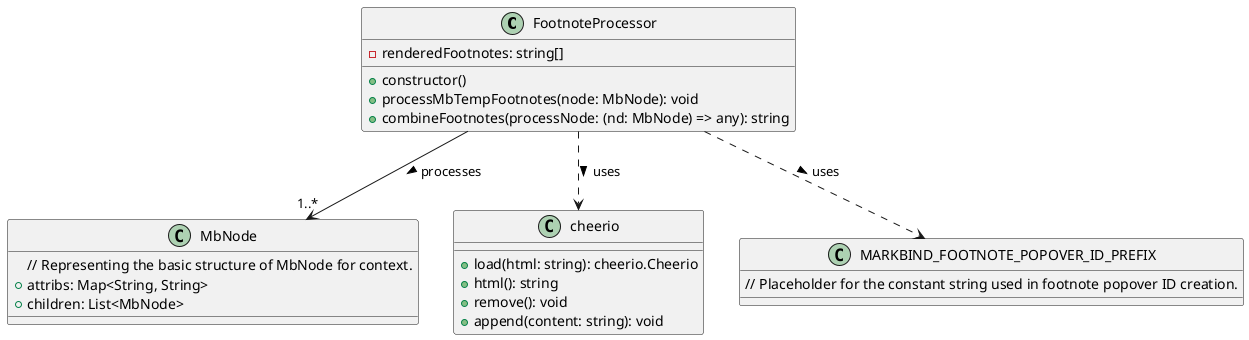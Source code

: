 @startuml

class FootnoteProcessor {
    - renderedFootnotes: string[]
    + constructor()
    + processMbTempFootnotes(node: MbNode): void
    + combineFootnotes(processNode: (nd: MbNode) => any): string
}

class MbNode {
    // Representing the basic structure of MbNode for context.
    + attribs: Map<String, String>
    + children: List<MbNode>
}

class cheerio {
    + load(html: string): cheerio.Cheerio
    + html(): string
    + remove(): void
    + append(content: string): void
}

class MARKBIND_FOOTNOTE_POPOVER_ID_PREFIX {
    // Placeholder for the constant string used in footnote popover ID creation.
}

FootnoteProcessor --> "1..*" MbNode : processes >
FootnoteProcessor ..> cheerio : uses >
FootnoteProcessor ..> MARKBIND_FOOTNOTE_POPOVER_ID_PREFIX : uses >

@enduml



